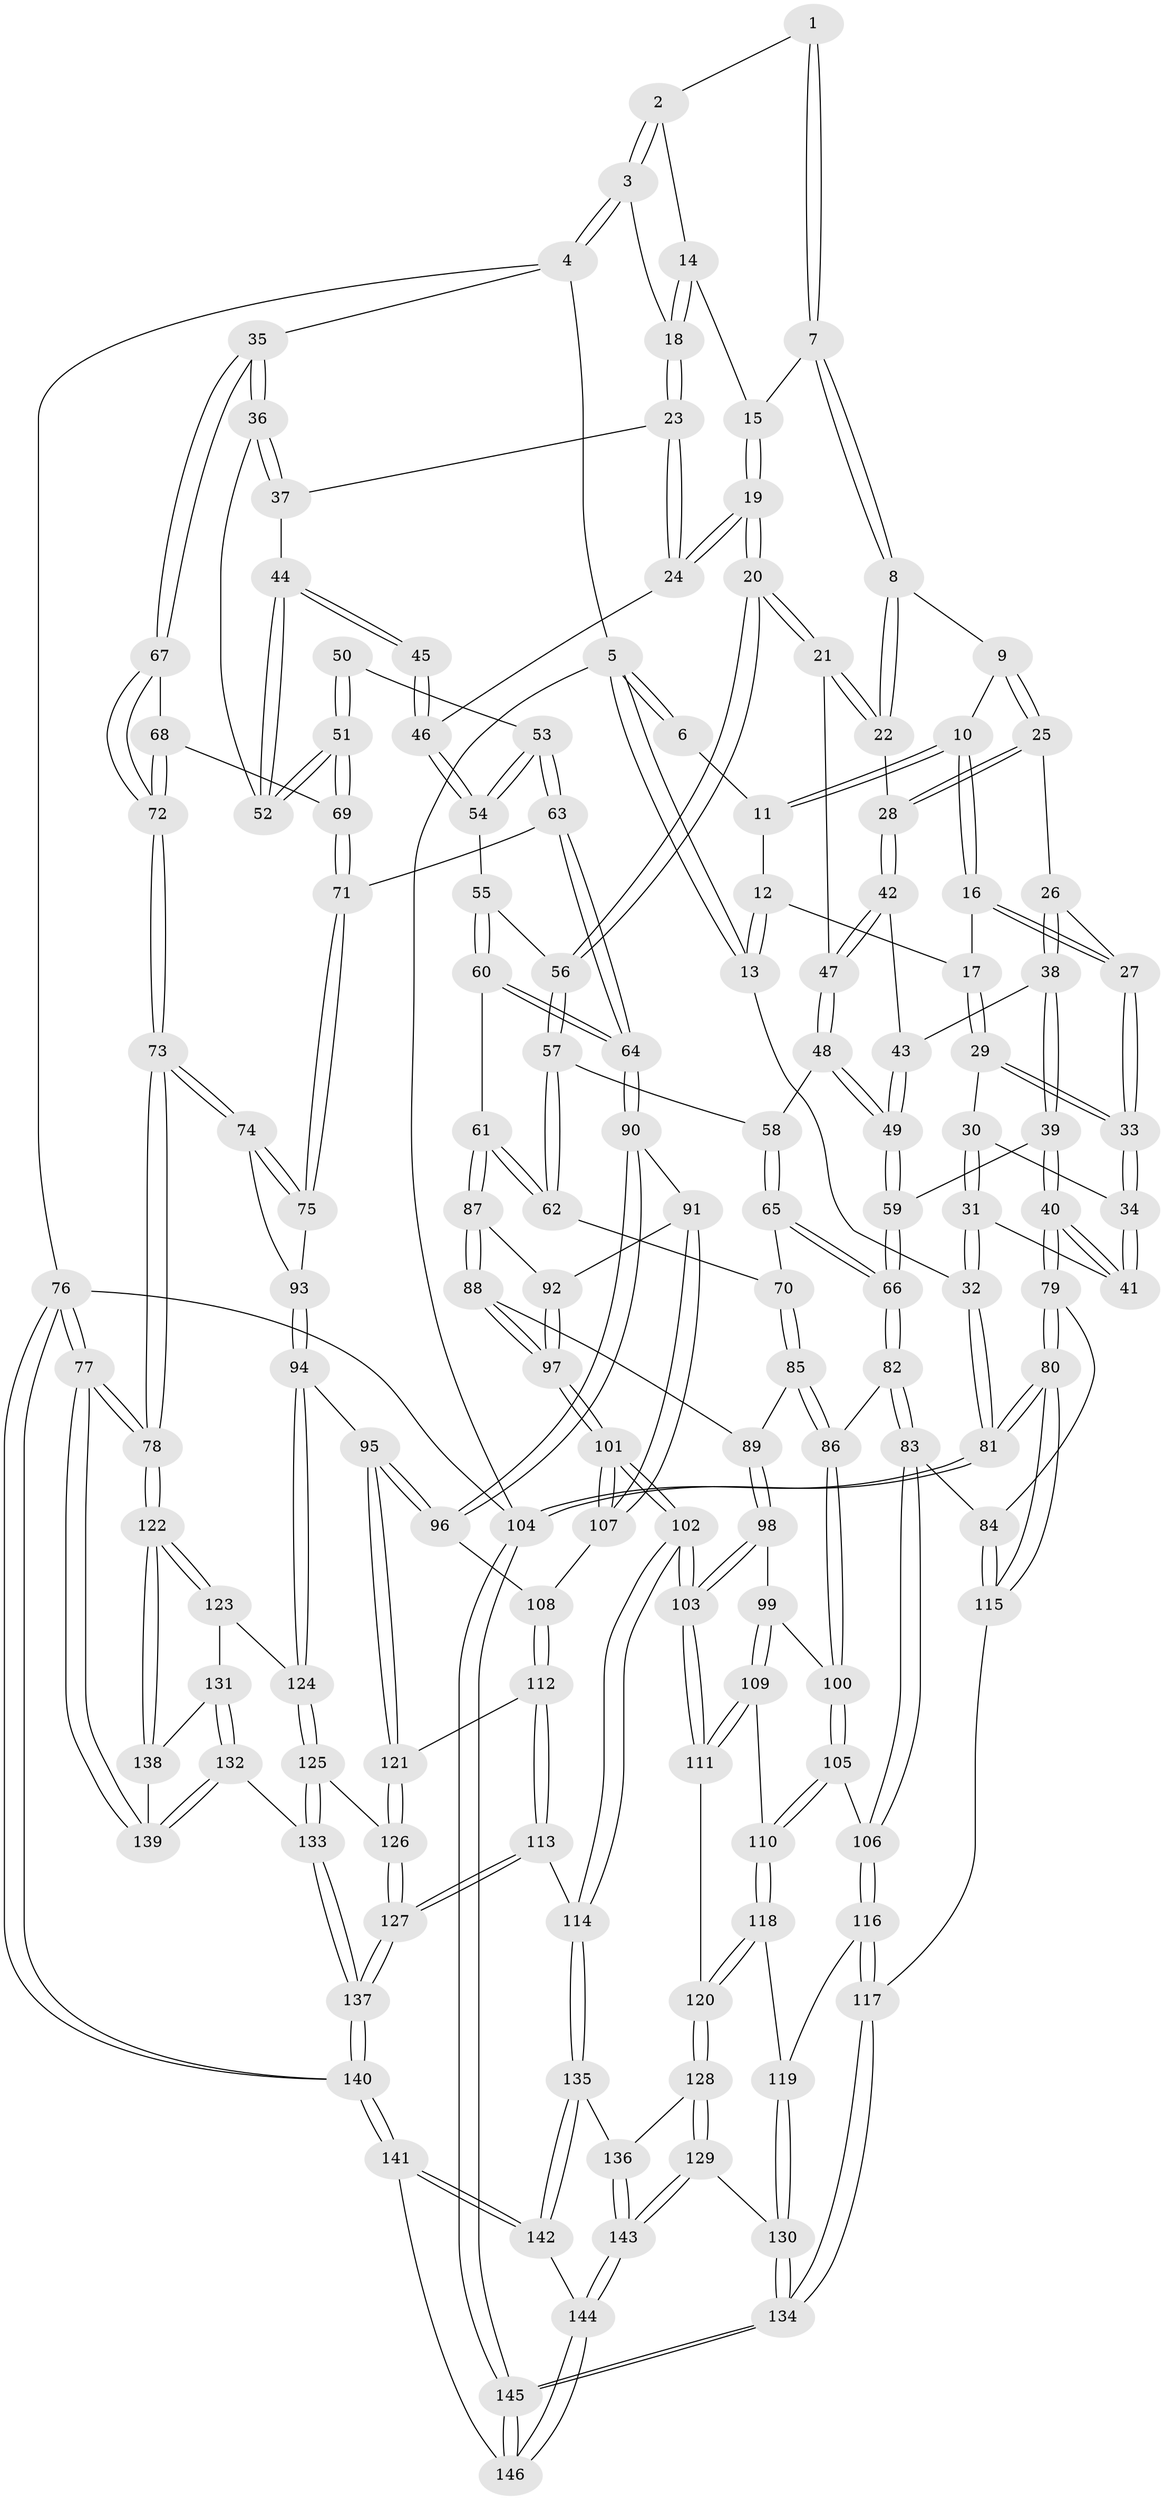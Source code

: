 // coarse degree distribution, {2: 0.011494252873563218, 4: 0.3563218390804598, 3: 0.13793103448275862, 5: 0.3563218390804598, 6: 0.06896551724137931, 7: 0.05747126436781609, 8: 0.011494252873563218}
// Generated by graph-tools (version 1.1) at 2025/06/03/04/25 22:06:11]
// undirected, 146 vertices, 362 edges
graph export_dot {
graph [start="1"]
  node [color=gray90,style=filled];
  1 [pos="+0.5416148918500032+0"];
  2 [pos="+0.927119529656393+0"];
  3 [pos="+1+0"];
  4 [pos="+1+0"];
  5 [pos="+0+0"];
  6 [pos="+0.15643614592683508+0"];
  7 [pos="+0.5184797127116888+0.021877424829022937"];
  8 [pos="+0.4160706031871112+0.09795350101064638"];
  9 [pos="+0.35317741944454134+0.09176225829055863"];
  10 [pos="+0.215601078467399+0.03168321961154039"];
  11 [pos="+0.1865902112558264+0"];
  12 [pos="+0.019803947344573785+0.10723898932224736"];
  13 [pos="+0+0"];
  14 [pos="+0.6679381680812266+0.10855959232975015"];
  15 [pos="+0.5438012880510877+0.058678207725696464"];
  16 [pos="+0.19394882158446802+0.10255806882928097"];
  17 [pos="+0.08412221045352195+0.15957772909552156"];
  18 [pos="+0.7134409791638188+0.18040493671401953"];
  19 [pos="+0.5636757858708202+0.26984284003050657"];
  20 [pos="+0.560899401165227+0.27322608205245663"];
  21 [pos="+0.5530841430087753+0.27142345251628364"];
  22 [pos="+0.4225837226631063+0.18843378971733696"];
  23 [pos="+0.7140841948946638+0.20445389898893002"];
  24 [pos="+0.7037072032184234+0.2199178785980266"];
  25 [pos="+0.31260303499205094+0.23226770904097024"];
  26 [pos="+0.23764341335147854+0.21325601407224035"];
  27 [pos="+0.2259664780262013+0.2058096089292324"];
  28 [pos="+0.3467453631539856+0.2562193712169274"];
  29 [pos="+0.07485936197691535+0.18012973629548526"];
  30 [pos="+0.07177020186357334+0.1837120771924834"];
  31 [pos="+0+0.33409981242415476"];
  32 [pos="+0+0.3368022748238434"];
  33 [pos="+0.1613856520506305+0.2712784077751498"];
  34 [pos="+0.13176777977939802+0.32969513738605394"];
  35 [pos="+1+0"];
  36 [pos="+1+0.023558366210407126"];
  37 [pos="+0.7641506739025522+0.2075823545294638"];
  38 [pos="+0.25174394792616955+0.35077829120850734"];
  39 [pos="+0.2251144472761083+0.40845006362629616"];
  40 [pos="+0.12868901932304766+0.4114746495127657"];
  41 [pos="+0.10820945290018813+0.3915360891008477"];
  42 [pos="+0.3477561055655837+0.26055315894911263"];
  43 [pos="+0.339041914631193+0.2797348609943069"];
  44 [pos="+0.870251033827151+0.2908470324385671"];
  45 [pos="+0.7472624591062309+0.29740518619766954"];
  46 [pos="+0.7371480183617092+0.2934464006975266"];
  47 [pos="+0.40977563446822796+0.3032247295990402"];
  48 [pos="+0.4097960961296814+0.3819319364064269"];
  49 [pos="+0.346484796095648+0.39501700686037855"];
  50 [pos="+0.7755154579672328+0.32568399439278306"];
  51 [pos="+0.8670430643946462+0.39382866749137224"];
  52 [pos="+0.9050037823975079+0.3038824258997596"];
  53 [pos="+0.7574287166900521+0.4218215741744773"];
  54 [pos="+0.7257097820083379+0.33234056136313334"];
  55 [pos="+0.6358183761028714+0.3771969555207104"];
  56 [pos="+0.5633613452664682+0.3184986962165824"];
  57 [pos="+0.5127704900461034+0.3971635110551177"];
  58 [pos="+0.42867211012008505+0.39210605176721713"];
  59 [pos="+0.291503900387304+0.4411166891245825"];
  60 [pos="+0.6610985619096447+0.4236656599060876"];
  61 [pos="+0.5740623690054248+0.4880666868405635"];
  62 [pos="+0.514530977070386+0.41434506580590885"];
  63 [pos="+0.7692912398958696+0.46180574512471023"];
  64 [pos="+0.7417802389646029+0.47498863504200034"];
  65 [pos="+0.40994083738776554+0.47154310272381056"];
  66 [pos="+0.31955671219843557+0.49854958267155147"];
  67 [pos="+1+0.2510731628150513"];
  68 [pos="+0.9253701477816473+0.41887655781225286"];
  69 [pos="+0.8626591706631763+0.41697500550505445"];
  70 [pos="+0.46400078210185175+0.49397183961769325"];
  71 [pos="+0.8436062617111221+0.453489736107443"];
  72 [pos="+1+0.4819836847080504"];
  73 [pos="+1+0.5509772203231162"];
  74 [pos="+1+0.5537723207306278"];
  75 [pos="+0.8625933824237233+0.4809431210216715"];
  76 [pos="+1+1"];
  77 [pos="+1+1"];
  78 [pos="+1+0.8128445296568245"];
  79 [pos="+0.1284502124721747+0.4149626145463276"];
  80 [pos="+0+0.7337875316040006"];
  81 [pos="+0+0.7334936610013283"];
  82 [pos="+0.321128061674623+0.5296831863698446"];
  83 [pos="+0.15783051992672617+0.6095926205496215"];
  84 [pos="+0.1382480253968182+0.6054915590203839"];
  85 [pos="+0.4714074494636993+0.5496477056874565"];
  86 [pos="+0.33544041425837806+0.5498321264540564"];
  87 [pos="+0.5773225887533685+0.5230845167389114"];
  88 [pos="+0.47812921619183985+0.5560844748659011"];
  89 [pos="+0.47683444969733196+0.5554522183447239"];
  90 [pos="+0.7039054901891239+0.550520163771724"];
  91 [pos="+0.6647973444732412+0.5636084858656173"];
  92 [pos="+0.6038082273572087+0.5474799118198687"];
  93 [pos="+0.8842406219990142+0.6572111260759969"];
  94 [pos="+0.8598003205267786+0.6919056658009922"];
  95 [pos="+0.8150217697967524+0.6978895828755487"];
  96 [pos="+0.7843458315049311+0.6670507799099863"];
  97 [pos="+0.5281536630268218+0.6670823424195128"];
  98 [pos="+0.41079014458850727+0.6344184247350407"];
  99 [pos="+0.36652409220944054+0.6186074305983966"];
  100 [pos="+0.3399364834377043+0.579953488831965"];
  101 [pos="+0.529144958701968+0.6899427731289625"];
  102 [pos="+0.5172084268581217+0.7384363888384482"];
  103 [pos="+0.48377243417804117+0.7356475984084895"];
  104 [pos="+0+1"];
  105 [pos="+0.25483150063078536+0.6837906000314234"];
  106 [pos="+0.24349373463085114+0.6786293042876513"];
  107 [pos="+0.6457131833635881+0.6213443801392917"];
  108 [pos="+0.6592555765424642+0.6620748997193265"];
  109 [pos="+0.3482259634777982+0.6837916615856848"];
  110 [pos="+0.26100327560711023+0.6914409239360821"];
  111 [pos="+0.4078417954254946+0.7576529151511926"];
  112 [pos="+0.6400016445584064+0.7333192943419743"];
  113 [pos="+0.5728637677602604+0.7686623177849811"];
  114 [pos="+0.5445026395052633+0.7680021538839061"];
  115 [pos="+0+0.742200732820734"];
  116 [pos="+0.15734505017739644+0.7778618060966618"];
  117 [pos="+0.05305952899565266+0.8108860004177232"];
  118 [pos="+0.2752822042360997+0.7568539276511694"];
  119 [pos="+0.26557266541533736+0.775751184809946"];
  120 [pos="+0.40065977642871425+0.7638500109387258"];
  121 [pos="+0.7850613549501446+0.7281568488650864"];
  122 [pos="+1+0.8088490399418761"];
  123 [pos="+0.9217070735638166+0.7532991764433142"];
  124 [pos="+0.8668897170991804+0.7015996023905725"];
  125 [pos="+0.8554910989809305+0.8486592497693841"];
  126 [pos="+0.7659299452500642+0.7895585440793317"];
  127 [pos="+0.7296722289217532+0.8819465350103746"];
  128 [pos="+0.38775317287171923+0.7991442563794033"];
  129 [pos="+0.27814135170729803+0.8845301722724235"];
  130 [pos="+0.27379794210281533+0.8810837007876157"];
  131 [pos="+0.9307208631281747+0.8295700366218998"];
  132 [pos="+0.8852030800496713+0.8887733428986645"];
  133 [pos="+0.8604952628668887+0.8963123907868618"];
  134 [pos="+0.10355612613794958+0.8750786244726895"];
  135 [pos="+0.5326242951511951+0.836803391279988"];
  136 [pos="+0.4143198290711871+0.8926865587824935"];
  137 [pos="+0.7496155716746842+0.9897602502562046"];
  138 [pos="+0.9511178095766007+0.8425717651169478"];
  139 [pos="+0.9951298550478541+0.9402679491652218"];
  140 [pos="+0.7042285396127606+1"];
  141 [pos="+0.6873412598449467+1"];
  142 [pos="+0.5386308522687869+0.864435350642439"];
  143 [pos="+0.3511627070683263+1"];
  144 [pos="+0.35405140431544646+1"];
  145 [pos="+0.14601129584659514+1"];
  146 [pos="+0.36182660536584194+1"];
  1 -- 2;
  1 -- 7;
  1 -- 7;
  2 -- 3;
  2 -- 3;
  2 -- 14;
  3 -- 4;
  3 -- 4;
  3 -- 18;
  4 -- 5;
  4 -- 35;
  4 -- 76;
  5 -- 6;
  5 -- 6;
  5 -- 13;
  5 -- 13;
  5 -- 104;
  6 -- 11;
  7 -- 8;
  7 -- 8;
  7 -- 15;
  8 -- 9;
  8 -- 22;
  8 -- 22;
  9 -- 10;
  9 -- 25;
  9 -- 25;
  10 -- 11;
  10 -- 11;
  10 -- 16;
  10 -- 16;
  11 -- 12;
  12 -- 13;
  12 -- 13;
  12 -- 17;
  13 -- 32;
  14 -- 15;
  14 -- 18;
  14 -- 18;
  15 -- 19;
  15 -- 19;
  16 -- 17;
  16 -- 27;
  16 -- 27;
  17 -- 29;
  17 -- 29;
  18 -- 23;
  18 -- 23;
  19 -- 20;
  19 -- 20;
  19 -- 24;
  19 -- 24;
  20 -- 21;
  20 -- 21;
  20 -- 56;
  20 -- 56;
  21 -- 22;
  21 -- 22;
  21 -- 47;
  22 -- 28;
  23 -- 24;
  23 -- 24;
  23 -- 37;
  24 -- 46;
  25 -- 26;
  25 -- 28;
  25 -- 28;
  26 -- 27;
  26 -- 38;
  26 -- 38;
  27 -- 33;
  27 -- 33;
  28 -- 42;
  28 -- 42;
  29 -- 30;
  29 -- 33;
  29 -- 33;
  30 -- 31;
  30 -- 31;
  30 -- 34;
  31 -- 32;
  31 -- 32;
  31 -- 41;
  32 -- 81;
  32 -- 81;
  33 -- 34;
  33 -- 34;
  34 -- 41;
  34 -- 41;
  35 -- 36;
  35 -- 36;
  35 -- 67;
  35 -- 67;
  36 -- 37;
  36 -- 37;
  36 -- 52;
  37 -- 44;
  38 -- 39;
  38 -- 39;
  38 -- 43;
  39 -- 40;
  39 -- 40;
  39 -- 59;
  40 -- 41;
  40 -- 41;
  40 -- 79;
  40 -- 79;
  42 -- 43;
  42 -- 47;
  42 -- 47;
  43 -- 49;
  43 -- 49;
  44 -- 45;
  44 -- 45;
  44 -- 52;
  44 -- 52;
  45 -- 46;
  45 -- 46;
  46 -- 54;
  46 -- 54;
  47 -- 48;
  47 -- 48;
  48 -- 49;
  48 -- 49;
  48 -- 58;
  49 -- 59;
  49 -- 59;
  50 -- 51;
  50 -- 51;
  50 -- 53;
  51 -- 52;
  51 -- 52;
  51 -- 69;
  51 -- 69;
  53 -- 54;
  53 -- 54;
  53 -- 63;
  53 -- 63;
  54 -- 55;
  55 -- 56;
  55 -- 60;
  55 -- 60;
  56 -- 57;
  56 -- 57;
  57 -- 58;
  57 -- 62;
  57 -- 62;
  58 -- 65;
  58 -- 65;
  59 -- 66;
  59 -- 66;
  60 -- 61;
  60 -- 64;
  60 -- 64;
  61 -- 62;
  61 -- 62;
  61 -- 87;
  61 -- 87;
  62 -- 70;
  63 -- 64;
  63 -- 64;
  63 -- 71;
  64 -- 90;
  64 -- 90;
  65 -- 66;
  65 -- 66;
  65 -- 70;
  66 -- 82;
  66 -- 82;
  67 -- 68;
  67 -- 72;
  67 -- 72;
  68 -- 69;
  68 -- 72;
  68 -- 72;
  69 -- 71;
  69 -- 71;
  70 -- 85;
  70 -- 85;
  71 -- 75;
  71 -- 75;
  72 -- 73;
  72 -- 73;
  73 -- 74;
  73 -- 74;
  73 -- 78;
  73 -- 78;
  74 -- 75;
  74 -- 75;
  74 -- 93;
  75 -- 93;
  76 -- 77;
  76 -- 77;
  76 -- 140;
  76 -- 140;
  76 -- 104;
  77 -- 78;
  77 -- 78;
  77 -- 139;
  77 -- 139;
  78 -- 122;
  78 -- 122;
  79 -- 80;
  79 -- 80;
  79 -- 84;
  80 -- 81;
  80 -- 81;
  80 -- 115;
  80 -- 115;
  81 -- 104;
  81 -- 104;
  82 -- 83;
  82 -- 83;
  82 -- 86;
  83 -- 84;
  83 -- 106;
  83 -- 106;
  84 -- 115;
  84 -- 115;
  85 -- 86;
  85 -- 86;
  85 -- 89;
  86 -- 100;
  86 -- 100;
  87 -- 88;
  87 -- 88;
  87 -- 92;
  88 -- 89;
  88 -- 97;
  88 -- 97;
  89 -- 98;
  89 -- 98;
  90 -- 91;
  90 -- 96;
  90 -- 96;
  91 -- 92;
  91 -- 107;
  91 -- 107;
  92 -- 97;
  92 -- 97;
  93 -- 94;
  93 -- 94;
  94 -- 95;
  94 -- 124;
  94 -- 124;
  95 -- 96;
  95 -- 96;
  95 -- 121;
  95 -- 121;
  96 -- 108;
  97 -- 101;
  97 -- 101;
  98 -- 99;
  98 -- 103;
  98 -- 103;
  99 -- 100;
  99 -- 109;
  99 -- 109;
  100 -- 105;
  100 -- 105;
  101 -- 102;
  101 -- 102;
  101 -- 107;
  101 -- 107;
  102 -- 103;
  102 -- 103;
  102 -- 114;
  102 -- 114;
  103 -- 111;
  103 -- 111;
  104 -- 145;
  104 -- 145;
  105 -- 106;
  105 -- 110;
  105 -- 110;
  106 -- 116;
  106 -- 116;
  107 -- 108;
  108 -- 112;
  108 -- 112;
  109 -- 110;
  109 -- 111;
  109 -- 111;
  110 -- 118;
  110 -- 118;
  111 -- 120;
  112 -- 113;
  112 -- 113;
  112 -- 121;
  113 -- 114;
  113 -- 127;
  113 -- 127;
  114 -- 135;
  114 -- 135;
  115 -- 117;
  116 -- 117;
  116 -- 117;
  116 -- 119;
  117 -- 134;
  117 -- 134;
  118 -- 119;
  118 -- 120;
  118 -- 120;
  119 -- 130;
  119 -- 130;
  120 -- 128;
  120 -- 128;
  121 -- 126;
  121 -- 126;
  122 -- 123;
  122 -- 123;
  122 -- 138;
  122 -- 138;
  123 -- 124;
  123 -- 131;
  124 -- 125;
  124 -- 125;
  125 -- 126;
  125 -- 133;
  125 -- 133;
  126 -- 127;
  126 -- 127;
  127 -- 137;
  127 -- 137;
  128 -- 129;
  128 -- 129;
  128 -- 136;
  129 -- 130;
  129 -- 143;
  129 -- 143;
  130 -- 134;
  130 -- 134;
  131 -- 132;
  131 -- 132;
  131 -- 138;
  132 -- 133;
  132 -- 139;
  132 -- 139;
  133 -- 137;
  133 -- 137;
  134 -- 145;
  134 -- 145;
  135 -- 136;
  135 -- 142;
  135 -- 142;
  136 -- 143;
  136 -- 143;
  137 -- 140;
  137 -- 140;
  138 -- 139;
  140 -- 141;
  140 -- 141;
  141 -- 142;
  141 -- 142;
  141 -- 146;
  142 -- 144;
  143 -- 144;
  143 -- 144;
  144 -- 146;
  144 -- 146;
  145 -- 146;
  145 -- 146;
}
